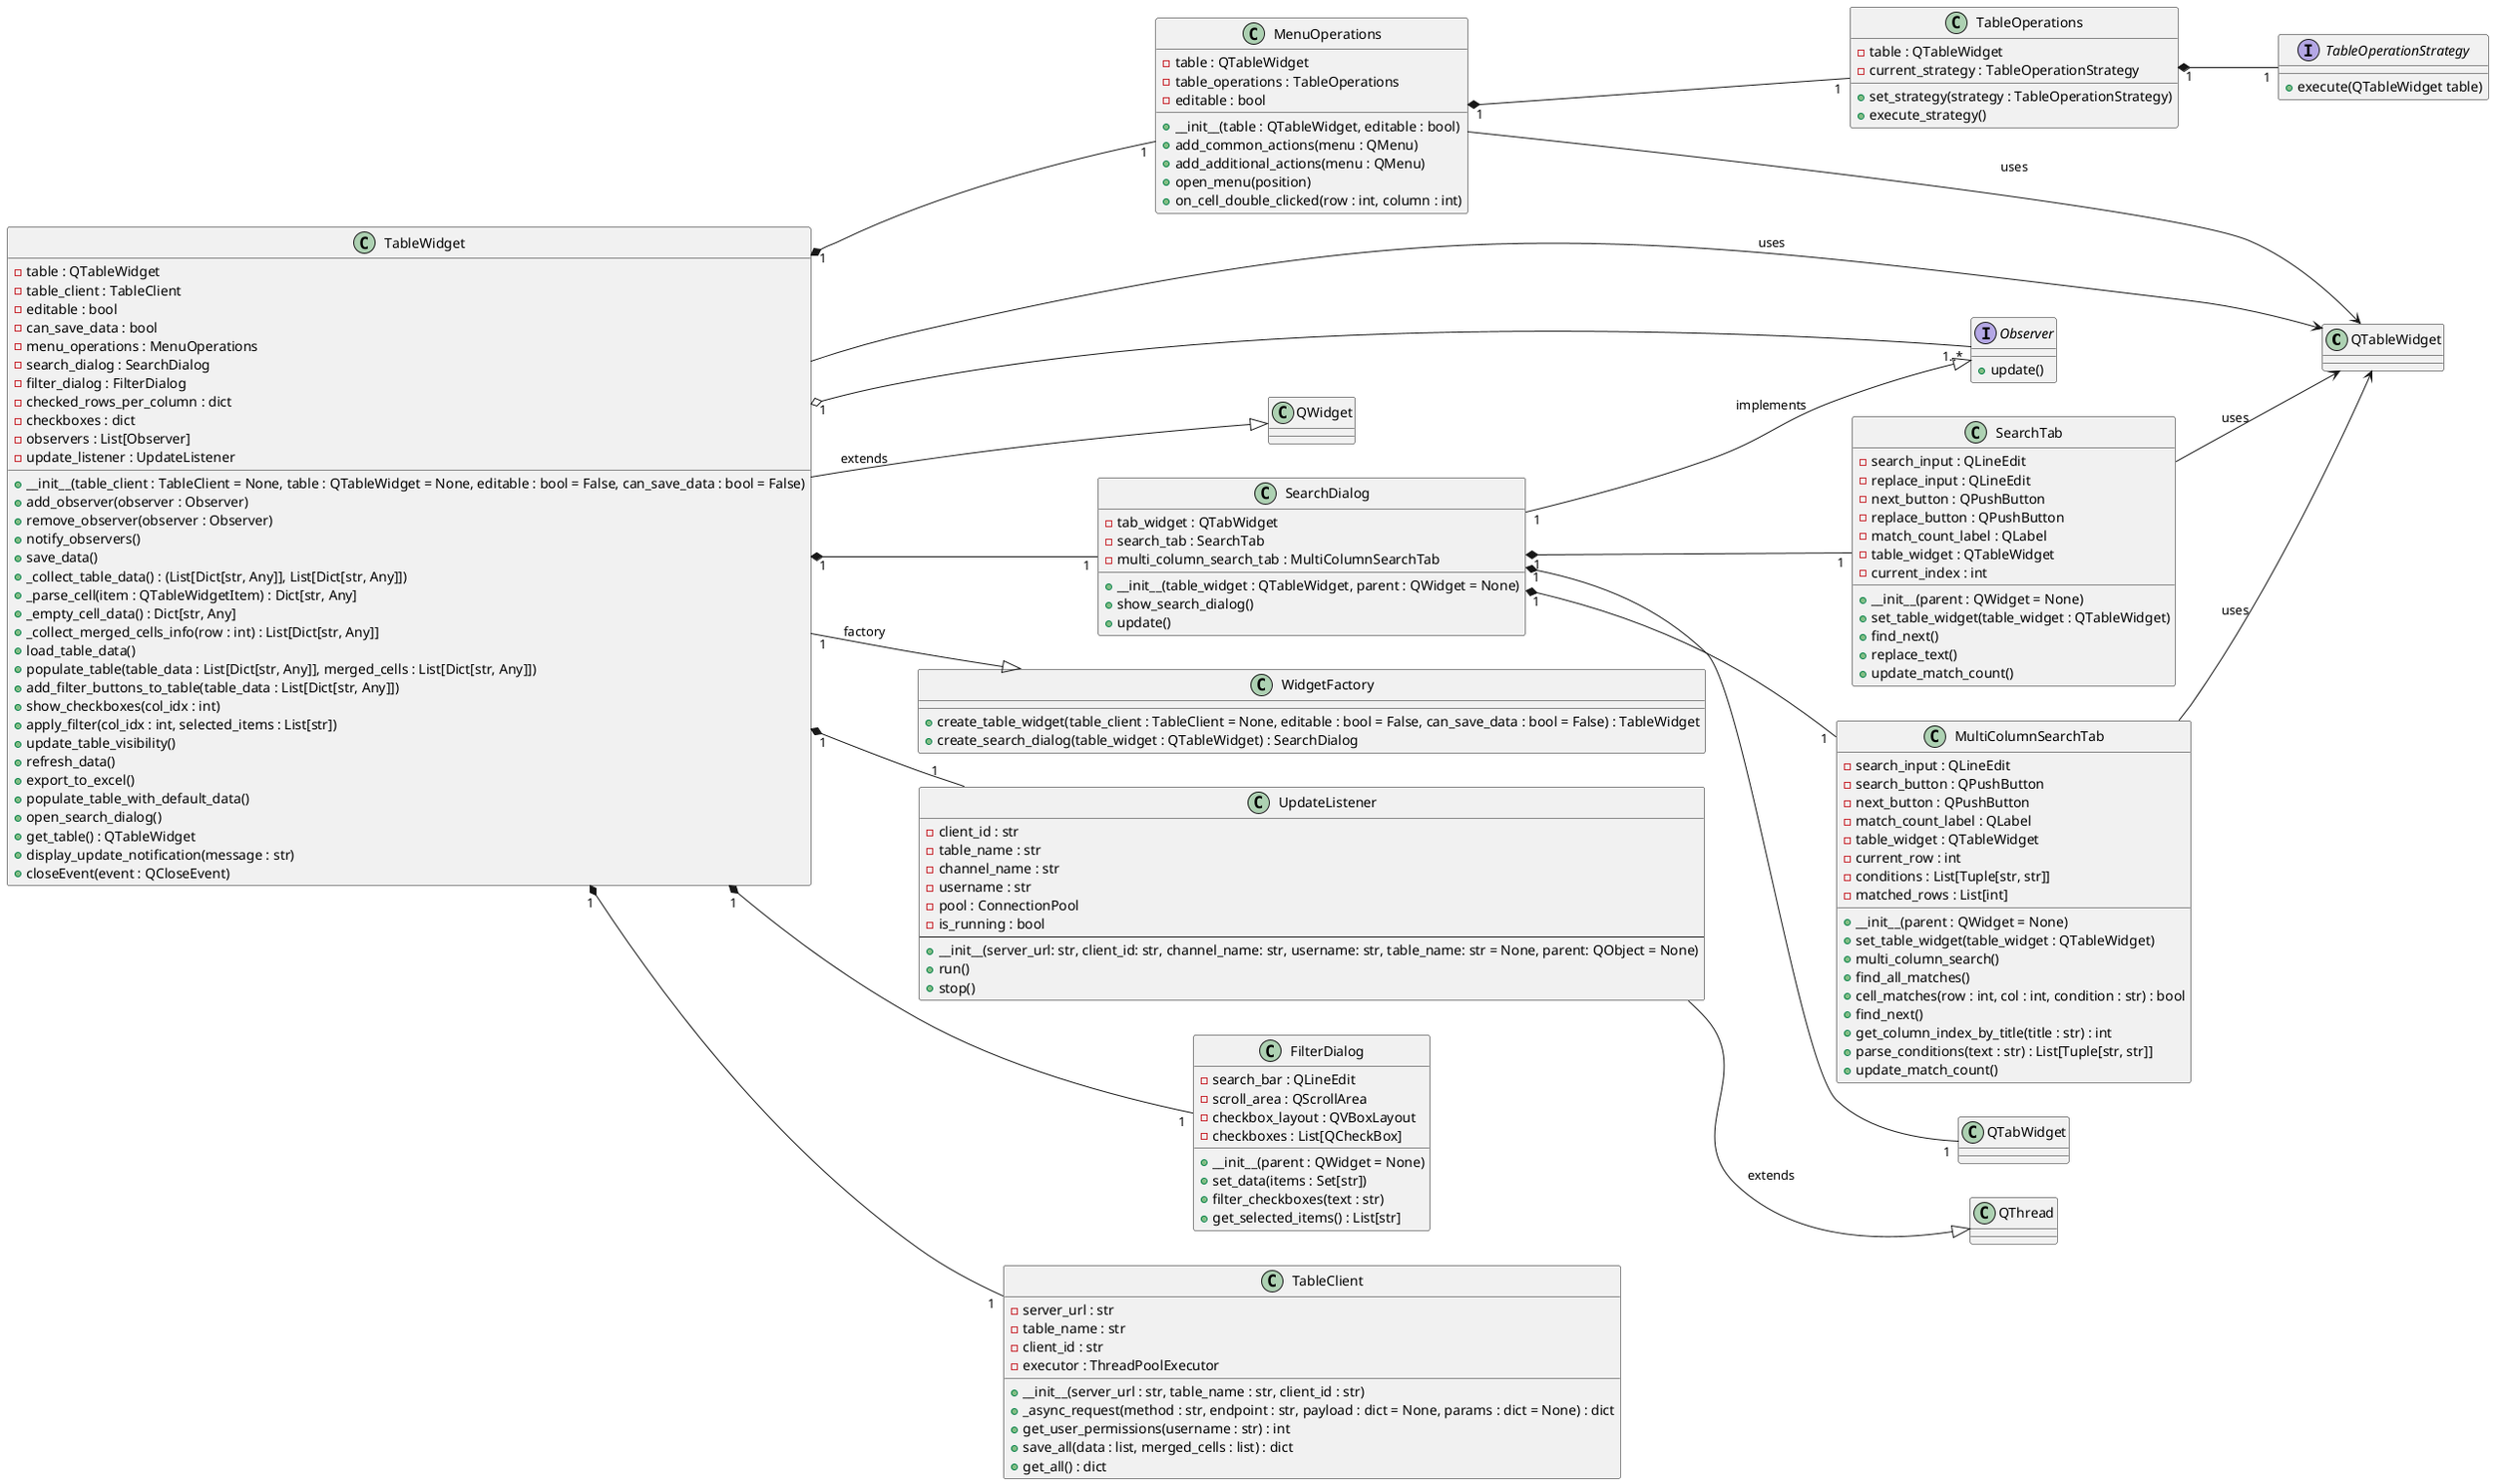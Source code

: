 @startuml improved_class_diagram

left to right direction

' 定义 QTableWidget 类（用于显示继承关系）
class QTableWidget {
}

' 定义 QWidget 类（用于显示继承关系）
class QWidget {
}

' 定义接口 Observer
interface Observer {
    +update()
}

' 定义工厂类 WidgetFactory
class WidgetFactory {
    +create_table_widget(table_client : TableClient = None, editable : bool = False, can_save_data : bool = False) : TableWidget
    +create_search_dialog(table_widget : QTableWidget) : SearchDialog
}

' 定义 TableWidget 类（继承自 QWidget）
class TableWidget {
    -table : QTableWidget
    -table_client : TableClient
    -editable : bool
    -can_save_data : bool
    -menu_operations : MenuOperations
    -search_dialog : SearchDialog
    -filter_dialog : FilterDialog
    -checked_rows_per_column : dict
    -checkboxes : dict
    -observers : List[Observer]
    -update_listener : UpdateListener
    +__init__(table_client : TableClient = None, table : QTableWidget = None, editable : bool = False, can_save_data : bool = False)
    +add_observer(observer : Observer)
    +remove_observer(observer : Observer)
    +notify_observers()
    +save_data()
    +_collect_table_data() : (List[Dict[str, Any]], List[Dict[str, Any]])
    +_parse_cell(item : QTableWidgetItem) : Dict[str, Any]
    +_empty_cell_data() : Dict[str, Any]
    +_collect_merged_cells_info(row : int) : List[Dict[str, Any]]
    +load_table_data()
    +populate_table(table_data : List[Dict[str, Any]], merged_cells : List[Dict[str, Any]])
    +add_filter_buttons_to_table(table_data : List[Dict[str, Any]])
    +show_checkboxes(col_idx : int)
    +apply_filter(col_idx : int, selected_items : List[str])
    +update_table_visibility()
    +refresh_data()
    +export_to_excel()
    +populate_table_with_default_data()
    +open_search_dialog()
    +get_table() : QTableWidget
    +display_update_notification(message : str)
    +closeEvent(event : QCloseEvent)
}

' 定义 UpdateListener 类（继承自 QThread）
class UpdateListener {
    -client_id : str
    -table_name : str
    -channel_name : str
    -username : str
    -pool : ConnectionPool
    -is_running : bool
    --
    +__init__(server_url: str, client_id: str, channel_name: str, username: str, table_name: str = None, parent: QObject = None)
    +run()
    +stop()
}

' 定义 FilterDialog 类
class FilterDialog {
    -search_bar : QLineEdit
    -scroll_area : QScrollArea
    -checkbox_layout : QVBoxLayout
    -checkboxes : List[QCheckBox]
    +__init__(parent : QWidget = None)
    +set_data(items : Set[str])
    +filter_checkboxes(text : str)
    +get_selected_items() : List[str]
}

' 定义 MenuOperations 类
class MenuOperations {
    -table : QTableWidget
    -table_operations : TableOperations
    -editable : bool
    +__init__(table : QTableWidget, editable : bool)
    +add_common_actions(menu : QMenu)
    +add_additional_actions(menu : QMenu)
    +open_menu(position)
    +on_cell_double_clicked(row : int, column : int)
}

' 定义 TableOperations 类（用于显示策略模式的上下文类）
class TableOperations {
    -table : QTableWidget
    -current_strategy : TableOperationStrategy
    +set_strategy(strategy : TableOperationStrategy)
    +execute_strategy()
}

' 定义 TableClient 类（用于与服务器通信）
class TableClient {
    -server_url : str
    -table_name : str
    -client_id : str
    -executor : ThreadPoolExecutor
    +__init__(server_url : str, table_name : str, client_id : str)
    +_async_request(method : str, endpoint : str, payload : dict = None, params : dict = None) : dict
    +get_user_permissions(username : str) : int
    +save_all(data : list, merged_cells : list) : dict
    +get_all() : dict
}

' 定义 SearchDialog 类
class SearchDialog {
    -tab_widget : QTabWidget
    -search_tab : SearchTab
    -multi_column_search_tab : MultiColumnSearchTab
    +__init__(table_widget : QTableWidget, parent : QWidget = None)
    +show_search_dialog()
    +update()
}

' 定义 SearchTab 类
class SearchTab {
    -search_input : QLineEdit
    -replace_input : QLineEdit
    -next_button : QPushButton
    -replace_button : QPushButton
    -match_count_label : QLabel
    -table_widget : QTableWidget
    -current_index : int
    +__init__(parent : QWidget = None)
    +set_table_widget(table_widget : QTableWidget)
    +find_next()
    +replace_text()
    +update_match_count()
}

' 定义 MultiColumnSearchTab 类
class MultiColumnSearchTab {
    -search_input : QLineEdit
    -search_button : QPushButton
    -next_button : QPushButton
    -match_count_label : QLabel
    -table_widget : QTableWidget
    -current_row : int
    -conditions : List[Tuple[str, str]]
    -matched_rows : List[int]
    +__init__(parent : QWidget = None)
    +set_table_widget(table_widget : QTableWidget)
    +multi_column_search()
    +find_all_matches()
    +cell_matches(row : int, col : int, condition : str) : bool
    +find_next()
    +get_column_index_by_title(title : str) : int
    +parse_conditions(text : str) : List[Tuple[str, str]]
    +update_match_count()
}

' 定义接口 TableOperationStrategy
interface TableOperationStrategy {
    +execute(QTableWidget table)
}

' 显示类之间的关系
TableWidget --|> QWidget : extends
TableWidget --> QTableWidget : uses
TableWidget "1" *-- "1" MenuOperations
TableWidget "1" *-- "1" SearchDialog
TableWidget "1" *-- "1" TableClient
TableWidget "1" *-- "1" FilterDialog
TableWidget "1" o-- "1..*" Observer
TableWidget "1" --|> WidgetFactory : factory
TableWidget "1" *-- "1" UpdateListener
UpdateListener --|> QThread : extends
SearchDialog "1" --|> Observer : implements
SearchDialog "1" *-- "1" QTabWidget
SearchDialog "1" *-- "1" SearchTab
SearchDialog "1" *-- "1" MultiColumnSearchTab
MenuOperations --> QTableWidget : uses
MenuOperations "1" *-- "1" TableOperations
TableOperations "1" *-- "1" TableOperationStrategy
SearchTab --> QTableWidget : uses
MultiColumnSearchTab --> QTableWidget : uses

@enduml
